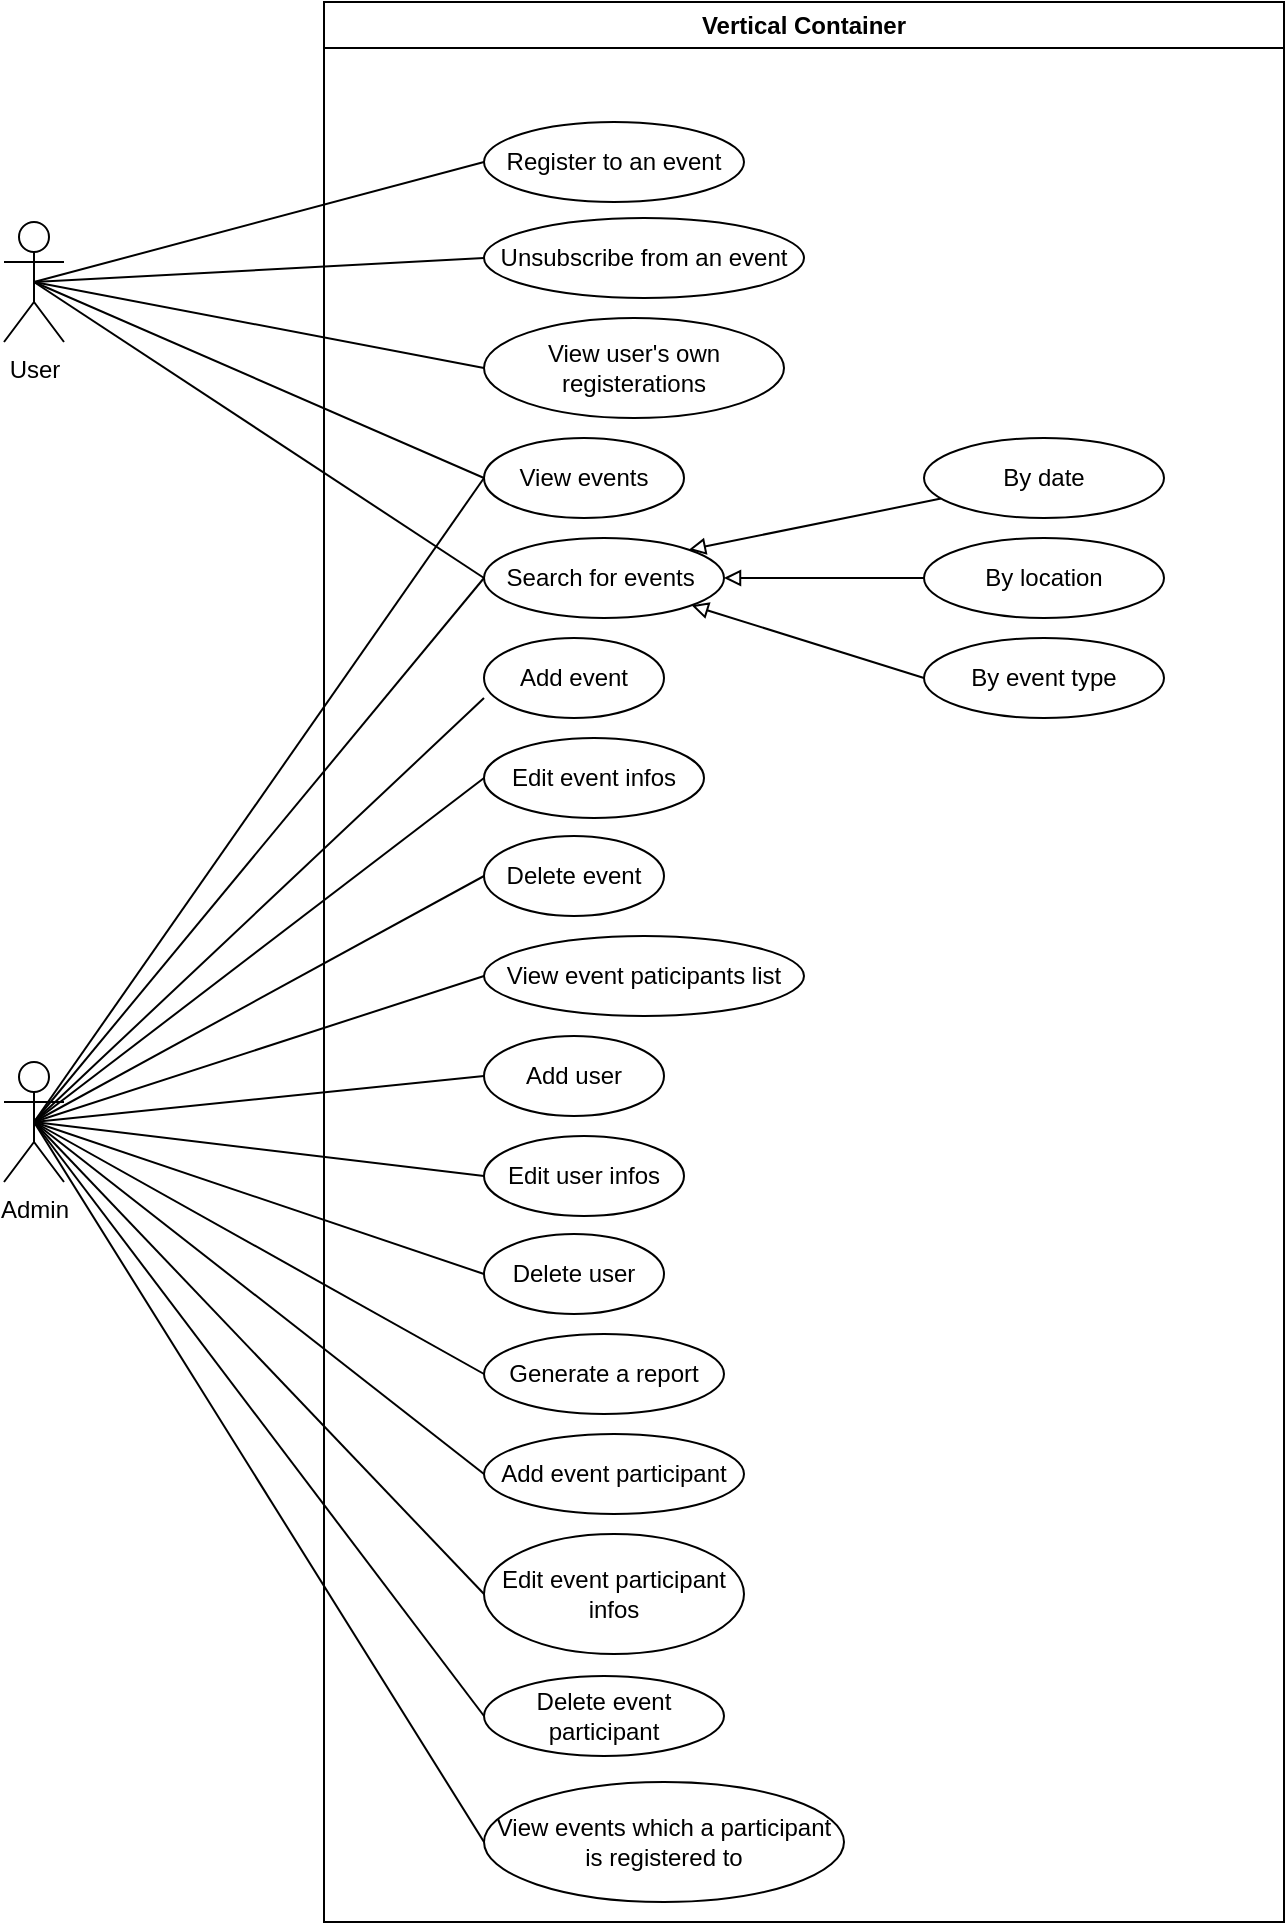 <mxfile version="24.7.5" pages="2">
  <diagram name="Use Case" id="Z4my6rKFRtbFITWfHtku">
    <mxGraphModel dx="840" dy="497" grid="1" gridSize="10" guides="1" tooltips="1" connect="1" arrows="1" fold="1" page="1" pageScale="1" pageWidth="827" pageHeight="1169" math="0" shadow="0">
      <root>
        <mxCell id="0" />
        <mxCell id="1" parent="0" />
        <mxCell id="i-IRlz0IcXE_nXzK61zn-1" value="Vertical Container" style="swimlane;whiteSpace=wrap;html=1;" parent="1" vertex="1">
          <mxGeometry x="240" y="80" width="480" height="960" as="geometry" />
        </mxCell>
        <mxCell id="i-IRlz0IcXE_nXzK61zn-6" value="Edit user infos" style="ellipse;whiteSpace=wrap;html=1;" parent="i-IRlz0IcXE_nXzK61zn-1" vertex="1">
          <mxGeometry x="80" y="567" width="100" height="40" as="geometry" />
        </mxCell>
        <mxCell id="i-IRlz0IcXE_nXzK61zn-5" value="Add user" style="ellipse;whiteSpace=wrap;html=1;" parent="i-IRlz0IcXE_nXzK61zn-1" vertex="1">
          <mxGeometry x="80" y="517" width="90" height="40" as="geometry" />
        </mxCell>
        <mxCell id="i-IRlz0IcXE_nXzK61zn-2" value="Add event" style="ellipse;whiteSpace=wrap;html=1;" parent="i-IRlz0IcXE_nXzK61zn-1" vertex="1">
          <mxGeometry x="80" y="318" width="90" height="40" as="geometry" />
        </mxCell>
        <mxCell id="i-IRlz0IcXE_nXzK61zn-3" value="Edit event infos" style="ellipse;whiteSpace=wrap;html=1;" parent="i-IRlz0IcXE_nXzK61zn-1" vertex="1">
          <mxGeometry x="80" y="368" width="110" height="40" as="geometry" />
        </mxCell>
        <mxCell id="i-IRlz0IcXE_nXzK61zn-7" value="Delete user" style="ellipse;whiteSpace=wrap;html=1;" parent="i-IRlz0IcXE_nXzK61zn-1" vertex="1">
          <mxGeometry x="80" y="616" width="90" height="40" as="geometry" />
        </mxCell>
        <mxCell id="i-IRlz0IcXE_nXzK61zn-8" value="Generate a report" style="ellipse;whiteSpace=wrap;html=1;" parent="i-IRlz0IcXE_nXzK61zn-1" vertex="1">
          <mxGeometry x="80" y="666" width="120" height="40" as="geometry" />
        </mxCell>
        <mxCell id="i-IRlz0IcXE_nXzK61zn-9" value="View events" style="ellipse;whiteSpace=wrap;html=1;" parent="i-IRlz0IcXE_nXzK61zn-1" vertex="1">
          <mxGeometry x="80" y="218" width="100" height="40" as="geometry" />
        </mxCell>
        <mxCell id="egsKetUkYShymG6PQGZg-2" value="" style="rounded=0;orthogonalLoop=1;jettySize=auto;html=1;startArrow=block;startFill=0;endArrow=none;endFill=0;exitX=1;exitY=0;exitDx=0;exitDy=0;" parent="i-IRlz0IcXE_nXzK61zn-1" source="i-IRlz0IcXE_nXzK61zn-12" target="egsKetUkYShymG6PQGZg-1" edge="1">
          <mxGeometry relative="1" as="geometry" />
        </mxCell>
        <mxCell id="i-IRlz0IcXE_nXzK61zn-12" value="Search for events&amp;nbsp;" style="ellipse;whiteSpace=wrap;html=1;" parent="i-IRlz0IcXE_nXzK61zn-1" vertex="1">
          <mxGeometry x="80" y="268" width="120" height="40" as="geometry" />
        </mxCell>
        <mxCell id="i-IRlz0IcXE_nXzK61zn-13" value="Register to an event" style="ellipse;whiteSpace=wrap;html=1;" parent="i-IRlz0IcXE_nXzK61zn-1" vertex="1">
          <mxGeometry x="80" y="60" width="130" height="40" as="geometry" />
        </mxCell>
        <mxCell id="i-IRlz0IcXE_nXzK61zn-14" value="View user&#39;s own registerations" style="ellipse;whiteSpace=wrap;html=1;" parent="i-IRlz0IcXE_nXzK61zn-1" vertex="1">
          <mxGeometry x="80" y="158" width="150" height="50" as="geometry" />
        </mxCell>
        <mxCell id="i-IRlz0IcXE_nXzK61zn-16" value="Add event participant" style="ellipse;whiteSpace=wrap;html=1;" parent="i-IRlz0IcXE_nXzK61zn-1" vertex="1">
          <mxGeometry x="80" y="716" width="130" height="40" as="geometry" />
        </mxCell>
        <mxCell id="i-IRlz0IcXE_nXzK61zn-17" value="Edit event participant infos" style="ellipse;whiteSpace=wrap;html=1;" parent="i-IRlz0IcXE_nXzK61zn-1" vertex="1">
          <mxGeometry x="80" y="766" width="130" height="60" as="geometry" />
        </mxCell>
        <mxCell id="i-IRlz0IcXE_nXzK61zn-18" value="Delete event participant" style="ellipse;whiteSpace=wrap;html=1;" parent="i-IRlz0IcXE_nXzK61zn-1" vertex="1">
          <mxGeometry x="80" y="837" width="120" height="40" as="geometry" />
        </mxCell>
        <mxCell id="i-IRlz0IcXE_nXzK61zn-36" value="View events which a participant is registered to" style="ellipse;whiteSpace=wrap;html=1;" parent="i-IRlz0IcXE_nXzK61zn-1" vertex="1">
          <mxGeometry x="80" y="890" width="180" height="60" as="geometry" />
        </mxCell>
        <mxCell id="r7o-0eFES539iKnrsoc5-1" value="Unsubscribe&amp;nbsp;from an event" style="ellipse;whiteSpace=wrap;html=1;" parent="i-IRlz0IcXE_nXzK61zn-1" vertex="1">
          <mxGeometry x="80" y="108" width="160" height="40" as="geometry" />
        </mxCell>
        <mxCell id="egsKetUkYShymG6PQGZg-1" value="By date" style="ellipse;whiteSpace=wrap;html=1;" parent="i-IRlz0IcXE_nXzK61zn-1" vertex="1">
          <mxGeometry x="300" y="218" width="120" height="40" as="geometry" />
        </mxCell>
        <mxCell id="egsKetUkYShymG6PQGZg-5" style="rounded=0;orthogonalLoop=1;jettySize=auto;html=1;exitX=0;exitY=0.5;exitDx=0;exitDy=0;entryX=1;entryY=0.5;entryDx=0;entryDy=0;startArrow=none;startFill=0;endArrow=block;endFill=0;" parent="i-IRlz0IcXE_nXzK61zn-1" source="egsKetUkYShymG6PQGZg-4" target="i-IRlz0IcXE_nXzK61zn-12" edge="1">
          <mxGeometry relative="1" as="geometry" />
        </mxCell>
        <mxCell id="egsKetUkYShymG6PQGZg-4" value="By location" style="ellipse;whiteSpace=wrap;html=1;" parent="i-IRlz0IcXE_nXzK61zn-1" vertex="1">
          <mxGeometry x="300" y="268" width="120" height="40" as="geometry" />
        </mxCell>
        <mxCell id="egsKetUkYShymG6PQGZg-7" style="rounded=0;orthogonalLoop=1;jettySize=auto;html=1;exitX=0;exitY=0.5;exitDx=0;exitDy=0;endArrow=block;endFill=0;" parent="i-IRlz0IcXE_nXzK61zn-1" source="egsKetUkYShymG6PQGZg-6" target="i-IRlz0IcXE_nXzK61zn-12" edge="1">
          <mxGeometry relative="1" as="geometry" />
        </mxCell>
        <mxCell id="egsKetUkYShymG6PQGZg-6" value="By event type" style="ellipse;whiteSpace=wrap;html=1;" parent="i-IRlz0IcXE_nXzK61zn-1" vertex="1">
          <mxGeometry x="300" y="318" width="120" height="40" as="geometry" />
        </mxCell>
        <mxCell id="i-IRlz0IcXE_nXzK61zn-4" value="Delete event" style="ellipse;whiteSpace=wrap;html=1;" parent="1" vertex="1">
          <mxGeometry x="320" y="497" width="90" height="40" as="geometry" />
        </mxCell>
        <mxCell id="i-IRlz0IcXE_nXzK61zn-32" style="rounded=0;orthogonalLoop=1;jettySize=auto;html=1;exitX=0.5;exitY=0.5;exitDx=0;exitDy=0;exitPerimeter=0;entryX=0;entryY=0.5;entryDx=0;entryDy=0;endArrow=none;endFill=0;" parent="1" source="i-IRlz0IcXE_nXzK61zn-19" target="i-IRlz0IcXE_nXzK61zn-9" edge="1">
          <mxGeometry relative="1" as="geometry" />
        </mxCell>
        <mxCell id="i-IRlz0IcXE_nXzK61zn-33" style="rounded=0;orthogonalLoop=1;jettySize=auto;html=1;exitX=0.5;exitY=0.5;exitDx=0;exitDy=0;exitPerimeter=0;entryX=0;entryY=0.5;entryDx=0;entryDy=0;endArrow=none;endFill=0;" parent="1" source="i-IRlz0IcXE_nXzK61zn-19" target="i-IRlz0IcXE_nXzK61zn-12" edge="1">
          <mxGeometry relative="1" as="geometry" />
        </mxCell>
        <mxCell id="i-IRlz0IcXE_nXzK61zn-34" style="rounded=0;orthogonalLoop=1;jettySize=auto;html=1;exitX=0.5;exitY=0.5;exitDx=0;exitDy=0;exitPerimeter=0;entryX=0;entryY=0.5;entryDx=0;entryDy=0;endArrow=none;endFill=0;" parent="1" source="i-IRlz0IcXE_nXzK61zn-19" target="i-IRlz0IcXE_nXzK61zn-13" edge="1">
          <mxGeometry relative="1" as="geometry" />
        </mxCell>
        <mxCell id="i-IRlz0IcXE_nXzK61zn-35" style="rounded=0;orthogonalLoop=1;jettySize=auto;html=1;exitX=0.5;exitY=0.5;exitDx=0;exitDy=0;exitPerimeter=0;entryX=0;entryY=0.5;entryDx=0;entryDy=0;endArrow=none;endFill=0;" parent="1" source="i-IRlz0IcXE_nXzK61zn-19" target="i-IRlz0IcXE_nXzK61zn-14" edge="1">
          <mxGeometry relative="1" as="geometry" />
        </mxCell>
        <mxCell id="r7o-0eFES539iKnrsoc5-2" style="rounded=0;orthogonalLoop=1;jettySize=auto;html=1;exitX=0.5;exitY=0.5;exitDx=0;exitDy=0;exitPerimeter=0;entryX=0;entryY=0.5;entryDx=0;entryDy=0;endArrow=none;endFill=0;" parent="1" source="i-IRlz0IcXE_nXzK61zn-19" target="r7o-0eFES539iKnrsoc5-1" edge="1">
          <mxGeometry relative="1" as="geometry" />
        </mxCell>
        <mxCell id="i-IRlz0IcXE_nXzK61zn-19" value="User" style="shape=umlActor;verticalLabelPosition=bottom;verticalAlign=top;html=1;" parent="1" vertex="1">
          <mxGeometry x="80" y="190" width="30" height="60" as="geometry" />
        </mxCell>
        <mxCell id="i-IRlz0IcXE_nXzK61zn-22" style="rounded=0;orthogonalLoop=1;jettySize=auto;html=1;exitX=0.5;exitY=0.5;exitDx=0;exitDy=0;exitPerimeter=0;entryX=0;entryY=0.5;entryDx=0;entryDy=0;strokeColor=default;endArrow=none;endFill=0;" parent="1" source="i-IRlz0IcXE_nXzK61zn-20" target="i-IRlz0IcXE_nXzK61zn-3" edge="1">
          <mxGeometry relative="1" as="geometry" />
        </mxCell>
        <mxCell id="i-IRlz0IcXE_nXzK61zn-23" style="rounded=0;orthogonalLoop=1;jettySize=auto;html=1;exitX=0.5;exitY=0.5;exitDx=0;exitDy=0;exitPerimeter=0;entryX=0;entryY=0.5;entryDx=0;entryDy=0;strokeColor=default;endArrow=none;endFill=0;" parent="1" source="i-IRlz0IcXE_nXzK61zn-20" target="i-IRlz0IcXE_nXzK61zn-4" edge="1">
          <mxGeometry relative="1" as="geometry" />
        </mxCell>
        <mxCell id="i-IRlz0IcXE_nXzK61zn-24" style="rounded=0;orthogonalLoop=1;jettySize=auto;html=1;exitX=0.5;exitY=0.5;exitDx=0;exitDy=0;exitPerimeter=0;entryX=0;entryY=0.5;entryDx=0;entryDy=0;strokeColor=default;endArrow=none;endFill=0;" parent="1" source="i-IRlz0IcXE_nXzK61zn-20" target="i-IRlz0IcXE_nXzK61zn-5" edge="1">
          <mxGeometry relative="1" as="geometry" />
        </mxCell>
        <mxCell id="i-IRlz0IcXE_nXzK61zn-25" style="rounded=0;orthogonalLoop=1;jettySize=auto;html=1;exitX=0.5;exitY=0.5;exitDx=0;exitDy=0;exitPerimeter=0;entryX=0;entryY=0.5;entryDx=0;entryDy=0;strokeColor=default;endArrow=none;endFill=0;" parent="1" source="i-IRlz0IcXE_nXzK61zn-20" target="i-IRlz0IcXE_nXzK61zn-6" edge="1">
          <mxGeometry relative="1" as="geometry" />
        </mxCell>
        <mxCell id="i-IRlz0IcXE_nXzK61zn-26" style="rounded=0;orthogonalLoop=1;jettySize=auto;html=1;exitX=0.5;exitY=0.5;exitDx=0;exitDy=0;exitPerimeter=0;entryX=0;entryY=0.5;entryDx=0;entryDy=0;strokeColor=default;endArrow=none;endFill=0;" parent="1" source="i-IRlz0IcXE_nXzK61zn-20" target="i-IRlz0IcXE_nXzK61zn-7" edge="1">
          <mxGeometry relative="1" as="geometry" />
        </mxCell>
        <mxCell id="i-IRlz0IcXE_nXzK61zn-27" style="rounded=0;orthogonalLoop=1;jettySize=auto;html=1;exitX=0.5;exitY=0.5;exitDx=0;exitDy=0;exitPerimeter=0;entryX=0;entryY=0.5;entryDx=0;entryDy=0;strokeColor=default;endArrow=none;endFill=0;" parent="1" source="i-IRlz0IcXE_nXzK61zn-20" target="i-IRlz0IcXE_nXzK61zn-8" edge="1">
          <mxGeometry relative="1" as="geometry" />
        </mxCell>
        <mxCell id="i-IRlz0IcXE_nXzK61zn-28" style="rounded=0;orthogonalLoop=1;jettySize=auto;html=1;exitX=0.5;exitY=0.5;exitDx=0;exitDy=0;exitPerimeter=0;entryX=0;entryY=0.5;entryDx=0;entryDy=0;strokeColor=default;endArrow=none;endFill=0;" parent="1" source="i-IRlz0IcXE_nXzK61zn-20" target="i-IRlz0IcXE_nXzK61zn-16" edge="1">
          <mxGeometry relative="1" as="geometry" />
        </mxCell>
        <mxCell id="i-IRlz0IcXE_nXzK61zn-29" style="rounded=0;orthogonalLoop=1;jettySize=auto;html=1;exitX=0.5;exitY=0.5;exitDx=0;exitDy=0;exitPerimeter=0;entryX=0;entryY=0.5;entryDx=0;entryDy=0;strokeColor=default;endArrow=none;endFill=0;" parent="1" source="i-IRlz0IcXE_nXzK61zn-20" target="i-IRlz0IcXE_nXzK61zn-17" edge="1">
          <mxGeometry relative="1" as="geometry" />
        </mxCell>
        <mxCell id="i-IRlz0IcXE_nXzK61zn-30" style="rounded=0;orthogonalLoop=1;jettySize=auto;html=1;exitX=0.5;exitY=0.5;exitDx=0;exitDy=0;exitPerimeter=0;entryX=0;entryY=0.5;entryDx=0;entryDy=0;strokeColor=default;endArrow=none;endFill=0;" parent="1" source="i-IRlz0IcXE_nXzK61zn-20" target="i-IRlz0IcXE_nXzK61zn-18" edge="1">
          <mxGeometry relative="1" as="geometry" />
        </mxCell>
        <mxCell id="i-IRlz0IcXE_nXzK61zn-37" style="rounded=0;orthogonalLoop=1;jettySize=auto;html=1;exitX=0.5;exitY=0.5;exitDx=0;exitDy=0;exitPerimeter=0;entryX=0;entryY=0.5;entryDx=0;entryDy=0;endArrow=none;endFill=0;" parent="1" target="i-IRlz0IcXE_nXzK61zn-36" edge="1">
          <mxGeometry relative="1" as="geometry">
            <mxPoint x="95" y="640" as="sourcePoint" />
            <mxPoint x="320" y="980" as="targetPoint" />
          </mxGeometry>
        </mxCell>
        <mxCell id="r7o-0eFES539iKnrsoc5-3" style="rounded=0;orthogonalLoop=1;jettySize=auto;html=1;exitX=0.5;exitY=0.5;exitDx=0;exitDy=0;exitPerimeter=0;entryX=0;entryY=0.5;entryDx=0;entryDy=0;endArrow=none;endFill=0;" parent="1" source="i-IRlz0IcXE_nXzK61zn-20" target="i-IRlz0IcXE_nXzK61zn-12" edge="1">
          <mxGeometry relative="1" as="geometry" />
        </mxCell>
        <mxCell id="r7o-0eFES539iKnrsoc5-4" style="rounded=0;orthogonalLoop=1;jettySize=auto;html=1;exitX=0.5;exitY=0.5;exitDx=0;exitDy=0;exitPerimeter=0;entryX=0;entryY=0.5;entryDx=0;entryDy=0;endArrow=none;endFill=0;" parent="1" source="i-IRlz0IcXE_nXzK61zn-20" target="i-IRlz0IcXE_nXzK61zn-9" edge="1">
          <mxGeometry relative="1" as="geometry" />
        </mxCell>
        <mxCell id="r7o-0eFES539iKnrsoc5-6" style="rounded=0;orthogonalLoop=1;jettySize=auto;html=1;exitX=0.5;exitY=0.5;exitDx=0;exitDy=0;exitPerimeter=0;entryX=0;entryY=0.5;entryDx=0;entryDy=0;endArrow=none;endFill=0;" parent="1" source="i-IRlz0IcXE_nXzK61zn-20" target="r7o-0eFES539iKnrsoc5-5" edge="1">
          <mxGeometry relative="1" as="geometry" />
        </mxCell>
        <mxCell id="i-IRlz0IcXE_nXzK61zn-20" value="Admin" style="shape=umlActor;verticalLabelPosition=bottom;verticalAlign=top;html=1;" parent="1" vertex="1">
          <mxGeometry x="80" y="610" width="30" height="60" as="geometry" />
        </mxCell>
        <mxCell id="i-IRlz0IcXE_nXzK61zn-31" style="rounded=0;orthogonalLoop=1;jettySize=auto;html=1;exitX=0.5;exitY=0.5;exitDx=0;exitDy=0;exitPerimeter=0;entryX=0;entryY=0.75;entryDx=0;entryDy=0;entryPerimeter=0;endArrow=none;endFill=0;" parent="1" source="i-IRlz0IcXE_nXzK61zn-20" target="i-IRlz0IcXE_nXzK61zn-2" edge="1">
          <mxGeometry relative="1" as="geometry" />
        </mxCell>
        <mxCell id="r7o-0eFES539iKnrsoc5-5" value="View event paticipants list" style="ellipse;whiteSpace=wrap;html=1;" parent="1" vertex="1">
          <mxGeometry x="320" y="547" width="160" height="40" as="geometry" />
        </mxCell>
      </root>
    </mxGraphModel>
  </diagram>
  <diagram id="PrHgA1jx0MzFiQ8bvlvs" name="class">
    <mxGraphModel dx="1167" dy="690" grid="1" gridSize="10" guides="1" tooltips="1" connect="1" arrows="1" fold="1" page="1" pageScale="1" pageWidth="827" pageHeight="1169" math="0" shadow="0">
      <root>
        <mxCell id="0" />
        <mxCell id="1" parent="0" />
        <mxCell id="Nr0BdA1C_nfvnodoleXO-17" value="" style="rounded=0;orthogonalLoop=1;jettySize=auto;html=1;endArrow=none;endFill=0;" parent="1" source="8DZPiCHMUJsx89QLqprW-1" target="Nr0BdA1C_nfvnodoleXO-13" edge="1">
          <mxGeometry relative="1" as="geometry" />
        </mxCell>
        <mxCell id="8DZPiCHMUJsx89QLqprW-1" value="Users" style="swimlane;fontStyle=1;align=center;verticalAlign=top;childLayout=stackLayout;horizontal=1;startSize=26;horizontalStack=0;resizeParent=1;resizeParentMax=0;resizeLast=0;collapsible=1;marginBottom=0;whiteSpace=wrap;html=1;" parent="1" vertex="1">
          <mxGeometry x="560" y="540" width="160" height="268" as="geometry" />
        </mxCell>
        <mxCell id="8DZPiCHMUJsx89QLqprW-2" value="-id: int;" style="text;strokeColor=none;fillColor=none;align=left;verticalAlign=top;spacingLeft=4;spacingRight=4;overflow=hidden;rotatable=0;points=[[0,0.5],[1,0.5]];portConstraint=eastwest;whiteSpace=wrap;html=1;" parent="8DZPiCHMUJsx89QLqprW-1" vertex="1">
          <mxGeometry y="26" width="160" height="26" as="geometry" />
        </mxCell>
        <mxCell id="oZU4zev83-q7bImpAcUd-4" value="-first_name: string;" style="text;strokeColor=none;fillColor=none;align=left;verticalAlign=top;spacingLeft=4;spacingRight=4;overflow=hidden;rotatable=0;points=[[0,0.5],[1,0.5]];portConstraint=eastwest;whiteSpace=wrap;html=1;" parent="8DZPiCHMUJsx89QLqprW-1" vertex="1">
          <mxGeometry y="52" width="160" height="26" as="geometry" />
        </mxCell>
        <mxCell id="oZU4zev83-q7bImpAcUd-1" value="-last_name: string;" style="text;strokeColor=none;fillColor=none;align=left;verticalAlign=top;spacingLeft=4;spacingRight=4;overflow=hidden;rotatable=0;points=[[0,0.5],[1,0.5]];portConstraint=eastwest;whiteSpace=wrap;html=1;" parent="8DZPiCHMUJsx89QLqprW-1" vertex="1">
          <mxGeometry y="78" width="160" height="26" as="geometry" />
        </mxCell>
        <mxCell id="oZU4zev83-q7bImpAcUd-2" value="-role: Role;" style="text;strokeColor=none;fillColor=none;align=left;verticalAlign=top;spacingLeft=4;spacingRight=4;overflow=hidden;rotatable=0;points=[[0,0.5],[1,0.5]];portConstraint=eastwest;whiteSpace=wrap;html=1;" parent="8DZPiCHMUJsx89QLqprW-1" vertex="1">
          <mxGeometry y="104" width="160" height="26" as="geometry" />
        </mxCell>
        <mxCell id="PcDarQnHraTvxz1ByBY4-1" value="-email:string;" style="text;strokeColor=none;fillColor=none;align=left;verticalAlign=top;spacingLeft=4;spacingRight=4;overflow=hidden;rotatable=0;points=[[0,0.5],[1,0.5]];portConstraint=eastwest;whiteSpace=wrap;html=1;" vertex="1" parent="8DZPiCHMUJsx89QLqprW-1">
          <mxGeometry y="130" width="160" height="26" as="geometry" />
        </mxCell>
        <mxCell id="oZU4zev83-q7bImpAcUd-3" value="-password: string;" style="text;strokeColor=none;fillColor=none;align=left;verticalAlign=top;spacingLeft=4;spacingRight=4;overflow=hidden;rotatable=0;points=[[0,0.5],[1,0.5]];portConstraint=eastwest;whiteSpace=wrap;html=1;" parent="8DZPiCHMUJsx89QLqprW-1" vertex="1">
          <mxGeometry y="156" width="160" height="26" as="geometry" />
        </mxCell>
        <mxCell id="8DZPiCHMUJsx89QLqprW-3" value="" style="line;strokeWidth=1;fillColor=none;align=left;verticalAlign=middle;spacingTop=-1;spacingLeft=3;spacingRight=3;rotatable=0;labelPosition=right;points=[];portConstraint=eastwest;strokeColor=inherit;" parent="8DZPiCHMUJsx89QLqprW-1" vertex="1">
          <mxGeometry y="182" width="160" height="8" as="geometry" />
        </mxCell>
        <mxCell id="8DZPiCHMUJsx89QLqprW-4" value="+ addUser(array):void;" style="text;strokeColor=none;fillColor=none;align=left;verticalAlign=top;spacingLeft=4;spacingRight=4;overflow=hidden;rotatable=0;points=[[0,0.5],[1,0.5]];portConstraint=eastwest;whiteSpace=wrap;html=1;" parent="8DZPiCHMUJsx89QLqprW-1" vertex="1">
          <mxGeometry y="190" width="160" height="26" as="geometry" />
        </mxCell>
        <mxCell id="oZU4zev83-q7bImpAcUd-5" value="+ editUser(User):void;" style="text;strokeColor=none;fillColor=none;align=left;verticalAlign=top;spacingLeft=4;spacingRight=4;overflow=hidden;rotatable=0;points=[[0,0.5],[1,0.5]];portConstraint=eastwest;whiteSpace=wrap;html=1;" parent="8DZPiCHMUJsx89QLqprW-1" vertex="1">
          <mxGeometry y="216" width="160" height="26" as="geometry" />
        </mxCell>
        <mxCell id="oZU4zev83-q7bImpAcUd-6" value="+ deleteUser(User):void;" style="text;strokeColor=none;fillColor=none;align=left;verticalAlign=top;spacingLeft=4;spacingRight=4;overflow=hidden;rotatable=0;points=[[0,0.5],[1,0.5]];portConstraint=eastwest;whiteSpace=wrap;html=1;" parent="8DZPiCHMUJsx89QLqprW-1" vertex="1">
          <mxGeometry y="242" width="160" height="26" as="geometry" />
        </mxCell>
        <mxCell id="Nr0BdA1C_nfvnodoleXO-22" value="" style="rounded=0;orthogonalLoop=1;jettySize=auto;html=1;endArrow=none;endFill=0;" parent="1" source="Nr0BdA1C_nfvnodoleXO-13" target="Nr0BdA1C_nfvnodoleXO-18" edge="1">
          <mxGeometry relative="1" as="geometry" />
        </mxCell>
        <mxCell id="Nr0BdA1C_nfvnodoleXO-13" value="&lt;span style=&quot;font-weight: 400; text-align: left;&quot;&gt;Registrations&lt;/span&gt;" style="swimlane;fontStyle=1;align=center;verticalAlign=top;childLayout=stackLayout;horizontal=1;startSize=26;horizontalStack=0;resizeParent=1;resizeParentMax=0;resizeLast=0;collapsible=1;marginBottom=0;whiteSpace=wrap;html=1;" parent="1" vertex="1">
          <mxGeometry x="520" y="306" width="240" height="138" as="geometry" />
        </mxCell>
        <mxCell id="Nr0BdA1C_nfvnodoleXO-14" value="-id: int;" style="text;strokeColor=none;fillColor=none;align=left;verticalAlign=top;spacingLeft=4;spacingRight=4;overflow=hidden;rotatable=0;points=[[0,0.5],[1,0.5]];portConstraint=eastwest;whiteSpace=wrap;html=1;" parent="Nr0BdA1C_nfvnodoleXO-13" vertex="1">
          <mxGeometry y="26" width="240" height="26" as="geometry" />
        </mxCell>
        <mxCell id="oZU4zev83-q7bImpAcUd-7" value="-date: date;" style="text;strokeColor=none;fillColor=none;align=left;verticalAlign=top;spacingLeft=4;spacingRight=4;overflow=hidden;rotatable=0;points=[[0,0.5],[1,0.5]];portConstraint=eastwest;whiteSpace=wrap;html=1;" parent="Nr0BdA1C_nfvnodoleXO-13" vertex="1">
          <mxGeometry y="52" width="240" height="26" as="geometry" />
        </mxCell>
        <mxCell id="Nr0BdA1C_nfvnodoleXO-15" value="" style="line;strokeWidth=1;fillColor=none;align=left;verticalAlign=middle;spacingTop=-1;spacingLeft=3;spacingRight=3;rotatable=0;labelPosition=right;points=[];portConstraint=eastwest;strokeColor=inherit;" parent="Nr0BdA1C_nfvnodoleXO-13" vertex="1">
          <mxGeometry y="78" width="240" height="8" as="geometry" />
        </mxCell>
        <mxCell id="Nr0BdA1C_nfvnodoleXO-16" value="+addRegistration(User, Event):void;" style="text;strokeColor=none;fillColor=none;align=left;verticalAlign=top;spacingLeft=4;spacingRight=4;overflow=hidden;rotatable=0;points=[[0,0.5],[1,0.5]];portConstraint=eastwest;whiteSpace=wrap;html=1;" parent="Nr0BdA1C_nfvnodoleXO-13" vertex="1">
          <mxGeometry y="86" width="240" height="26" as="geometry" />
        </mxCell>
        <mxCell id="oZU4zev83-q7bImpAcUd-8" value="+deleteRegistration(Registrations):void;" style="text;strokeColor=none;fillColor=none;align=left;verticalAlign=top;spacingLeft=4;spacingRight=4;overflow=hidden;rotatable=0;points=[[0,0.5],[1,0.5]];portConstraint=eastwest;whiteSpace=wrap;html=1;" parent="Nr0BdA1C_nfvnodoleXO-13" vertex="1">
          <mxGeometry y="112" width="240" height="26" as="geometry" />
        </mxCell>
        <mxCell id="Nr0BdA1C_nfvnodoleXO-18" value="Events" style="swimlane;fontStyle=1;align=center;verticalAlign=top;childLayout=stackLayout;horizontal=1;startSize=26;horizontalStack=0;resizeParent=1;resizeParentMax=0;resizeLast=0;collapsible=1;marginBottom=0;whiteSpace=wrap;html=1;" parent="1" vertex="1">
          <mxGeometry x="120" y="280" width="160" height="190" as="geometry" />
        </mxCell>
        <mxCell id="Nr0BdA1C_nfvnodoleXO-19" value="-id: int;" style="text;strokeColor=none;fillColor=none;align=left;verticalAlign=top;spacingLeft=4;spacingRight=4;overflow=hidden;rotatable=0;points=[[0,0.5],[1,0.5]];portConstraint=eastwest;whiteSpace=wrap;html=1;" parent="Nr0BdA1C_nfvnodoleXO-18" vertex="1">
          <mxGeometry y="26" width="160" height="26" as="geometry" />
        </mxCell>
        <mxCell id="oZU4zev83-q7bImpAcUd-9" value="&lt;span class=&quot;hljs-operator&quot;&gt;-&lt;/span&gt; title: String;" style="text;strokeColor=none;fillColor=none;align=left;verticalAlign=top;spacingLeft=4;spacingRight=4;overflow=hidden;rotatable=0;points=[[0,0.5],[1,0.5]];portConstraint=eastwest;whiteSpace=wrap;html=1;" parent="Nr0BdA1C_nfvnodoleXO-18" vertex="1">
          <mxGeometry y="52" width="160" height="26" as="geometry" />
        </mxCell>
        <mxCell id="oZU4zev83-q7bImpAcUd-10" value="&lt;span class=&quot;hljs-operator&quot;&gt;-&lt;/span&gt; &lt;span class=&quot;hljs-type&quot;&gt;date&lt;/span&gt;: Date;" style="text;strokeColor=none;fillColor=none;align=left;verticalAlign=top;spacingLeft=4;spacingRight=4;overflow=hidden;rotatable=0;points=[[0,0.5],[1,0.5]];portConstraint=eastwest;whiteSpace=wrap;html=1;" parent="Nr0BdA1C_nfvnodoleXO-18" vertex="1">
          <mxGeometry y="78" width="160" height="26" as="geometry" />
        </mxCell>
        <mxCell id="oZU4zev83-q7bImpAcUd-11" value="&lt;span class=&quot;hljs-operator&quot;&gt;-&lt;/span&gt; location: String;" style="text;strokeColor=none;fillColor=none;align=left;verticalAlign=top;spacingLeft=4;spacingRight=4;overflow=hidden;rotatable=0;points=[[0,0.5],[1,0.5]];portConstraint=eastwest;whiteSpace=wrap;html=1;" parent="Nr0BdA1C_nfvnodoleXO-18" vertex="1">
          <mxGeometry y="104" width="160" height="26" as="geometry" />
        </mxCell>
        <mxCell id="oZU4zev83-q7bImpAcUd-12" value="&lt;span class=&quot;hljs-operator&quot;&gt;-&lt;/span&gt; type: EventType;&amp;nbsp;" style="text;strokeColor=none;fillColor=none;align=left;verticalAlign=top;spacingLeft=4;spacingRight=4;overflow=hidden;rotatable=0;points=[[0,0.5],[1,0.5]];portConstraint=eastwest;whiteSpace=wrap;html=1;" parent="Nr0BdA1C_nfvnodoleXO-18" vertex="1">
          <mxGeometry y="130" width="160" height="26" as="geometry" />
        </mxCell>
        <mxCell id="Nr0BdA1C_nfvnodoleXO-20" value="" style="line;strokeWidth=1;fillColor=none;align=left;verticalAlign=middle;spacingTop=-1;spacingLeft=3;spacingRight=3;rotatable=0;labelPosition=right;points=[];portConstraint=eastwest;strokeColor=inherit;" parent="Nr0BdA1C_nfvnodoleXO-18" vertex="1">
          <mxGeometry y="156" width="160" height="8" as="geometry" />
        </mxCell>
        <mxCell id="Nr0BdA1C_nfvnodoleXO-21" value="+ method(type): type" style="text;strokeColor=none;fillColor=none;align=left;verticalAlign=top;spacingLeft=4;spacingRight=4;overflow=hidden;rotatable=0;points=[[0,0.5],[1,0.5]];portConstraint=eastwest;whiteSpace=wrap;html=1;" parent="Nr0BdA1C_nfvnodoleXO-18" vertex="1">
          <mxGeometry y="164" width="160" height="26" as="geometry" />
        </mxCell>
        <mxCell id="oZU4zev83-q7bImpAcUd-17" value="&amp;lt;&amp;lt;enumeration&amp;gt;&amp;gt;&lt;br&gt;&lt;b&gt;EventType&lt;/b&gt;" style="swimlane;fontStyle=0;align=center;verticalAlign=top;childLayout=stackLayout;horizontal=1;startSize=40;horizontalStack=0;resizeParent=1;resizeParentMax=0;resizeLast=0;collapsible=0;marginBottom=0;html=1;whiteSpace=wrap;" parent="1" vertex="1">
          <mxGeometry x="140" y="80" width="140" height="160" as="geometry" />
        </mxCell>
        <mxCell id="oZU4zev83-q7bImpAcUd-18" value="conferenc&lt;span style=&quot;background-color: initial;&quot;&gt;e&lt;/span&gt;" style="text;html=1;strokeColor=none;fillColor=none;align=left;verticalAlign=middle;spacingLeft=4;spacingRight=4;overflow=hidden;rotatable=0;points=[[0,0.5],[1,0.5]];portConstraint=eastwest;whiteSpace=wrap;" parent="oZU4zev83-q7bImpAcUd-17" vertex="1">
          <mxGeometry y="40" width="140" height="30" as="geometry" />
        </mxCell>
        <mxCell id="oZU4zev83-q7bImpAcUd-21" value="seminar" style="text;html=1;strokeColor=none;fillColor=none;align=left;verticalAlign=middle;spacingLeft=4;spacingRight=4;overflow=hidden;rotatable=0;points=[[0,0.5],[1,0.5]];portConstraint=eastwest;whiteSpace=wrap;" parent="oZU4zev83-q7bImpAcUd-17" vertex="1">
          <mxGeometry y="70" width="140" height="30" as="geometry" />
        </mxCell>
        <mxCell id="oZU4zev83-q7bImpAcUd-22" value="meeting" style="text;html=1;strokeColor=none;fillColor=none;align=left;verticalAlign=middle;spacingLeft=4;spacingRight=4;overflow=hidden;rotatable=0;points=[[0,0.5],[1,0.5]];portConstraint=eastwest;whiteSpace=wrap;" parent="oZU4zev83-q7bImpAcUd-17" vertex="1">
          <mxGeometry y="100" width="140" height="30" as="geometry" />
        </mxCell>
        <mxCell id="oZU4zev83-q7bImpAcUd-23" value="workshop" style="text;html=1;strokeColor=none;fillColor=none;align=left;verticalAlign=middle;spacingLeft=4;spacingRight=4;overflow=hidden;rotatable=0;points=[[0,0.5],[1,0.5]];portConstraint=eastwest;whiteSpace=wrap;" parent="oZU4zev83-q7bImpAcUd-17" vertex="1">
          <mxGeometry y="130" width="140" height="30" as="geometry" />
        </mxCell>
        <mxCell id="oZU4zev83-q7bImpAcUd-19" value="&amp;lt;&amp;lt;enumeration&amp;gt;&amp;gt;&lt;br&gt;&lt;b&gt;Role&lt;/b&gt;" style="swimlane;fontStyle=0;align=center;verticalAlign=top;childLayout=stackLayout;horizontal=1;startSize=40;horizontalStack=0;resizeParent=1;resizeParentMax=0;resizeLast=0;collapsible=0;marginBottom=0;html=1;whiteSpace=wrap;" parent="1" vertex="1">
          <mxGeometry x="550" y="130" width="140" height="100" as="geometry" />
        </mxCell>
        <mxCell id="oZU4zev83-q7bImpAcUd-20" value="user" style="text;html=1;strokeColor=none;fillColor=none;align=left;verticalAlign=middle;spacingLeft=4;spacingRight=4;overflow=hidden;rotatable=0;points=[[0,0.5],[1,0.5]];portConstraint=eastwest;whiteSpace=wrap;" parent="oZU4zev83-q7bImpAcUd-19" vertex="1">
          <mxGeometry y="40" width="140" height="30" as="geometry" />
        </mxCell>
        <mxCell id="oZU4zev83-q7bImpAcUd-24" value="admin" style="text;html=1;strokeColor=none;fillColor=none;align=left;verticalAlign=middle;spacingLeft=4;spacingRight=4;overflow=hidden;rotatable=0;points=[[0,0.5],[1,0.5]];portConstraint=eastwest;whiteSpace=wrap;" parent="oZU4zev83-q7bImpAcUd-19" vertex="1">
          <mxGeometry y="70" width="140" height="30" as="geometry" />
        </mxCell>
        <mxCell id="oZU4zev83-q7bImpAcUd-25" value="0..*" style="text;html=1;align=center;verticalAlign=middle;resizable=0;points=[];autosize=1;strokeColor=none;fillColor=none;" parent="1" vertex="1">
          <mxGeometry x="610" y="444" width="40" height="30" as="geometry" />
        </mxCell>
        <mxCell id="oZU4zev83-q7bImpAcUd-26" value="1" style="text;html=1;align=center;verticalAlign=middle;resizable=0;points=[];autosize=1;strokeColor=none;fillColor=none;" parent="1" vertex="1">
          <mxGeometry x="615" y="510" width="30" height="30" as="geometry" />
        </mxCell>
        <mxCell id="oZU4zev83-q7bImpAcUd-28" value="0..*" style="text;html=1;align=center;verticalAlign=middle;resizable=0;points=[];autosize=1;strokeColor=none;fillColor=none;" parent="1" vertex="1">
          <mxGeometry x="490" y="348" width="40" height="30" as="geometry" />
        </mxCell>
        <mxCell id="oZU4zev83-q7bImpAcUd-29" value="1" style="text;html=1;align=center;verticalAlign=middle;resizable=0;points=[];autosize=1;strokeColor=none;fillColor=none;" parent="1" vertex="1">
          <mxGeometry x="270" y="348" width="30" height="30" as="geometry" />
        </mxCell>
      </root>
    </mxGraphModel>
  </diagram>
</mxfile>
